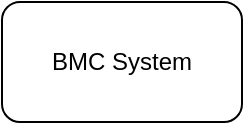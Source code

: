 <?xml version="1.0" encoding="UTF-8"?>
<mxfile>
  <diagram name="BMC Architecture" id="1">
    <mxGraphModel dx="1600" dy="900" grid="1" gridSize="10">
      <root>
        <mxCell id="0"/>
        <mxCell id="1" parent="0"/>
        <mxCell id="2" value="BMC System" style="rounded=1;whiteSpace=wrap;html=1;" vertex="1" parent="1">
          <mxGeometry x="200" y="200" width="120" height="60" as="geometry"/>
        </mxCell>
      </root>
    </mxGraphModel>
  </diagram>
</mxfile>